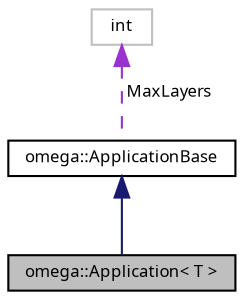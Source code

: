 digraph "omega::Application&lt; T &gt;"
{
  bgcolor="transparent";
  edge [fontname="FreeSans.ttf",fontsize="8",labelfontname="FreeSans.ttf",labelfontsize="8"];
  node [fontname="FreeSans.ttf",fontsize="8",shape=record];
  Node1 [label="omega::Application\< T \>",height=0.2,width=0.4,color="black", fillcolor="grey75", style="filled" fontcolor="black"];
  Node2 -> Node1 [dir="back",color="midnightblue",fontsize="8",style="solid",fontname="FreeSans.ttf"];
  Node2 [label="omega::ApplicationBase",height=0.2,width=0.4,color="black",URL="$classomega_1_1_application_base.html"];
  Node3 -> Node2 [dir="back",color="darkorchid3",fontsize="8",style="dashed",label=" MaxLayers" ,fontname="FreeSans.ttf"];
  Node3 [label="int",height=0.2,width=0.4,color="grey75"];
}
